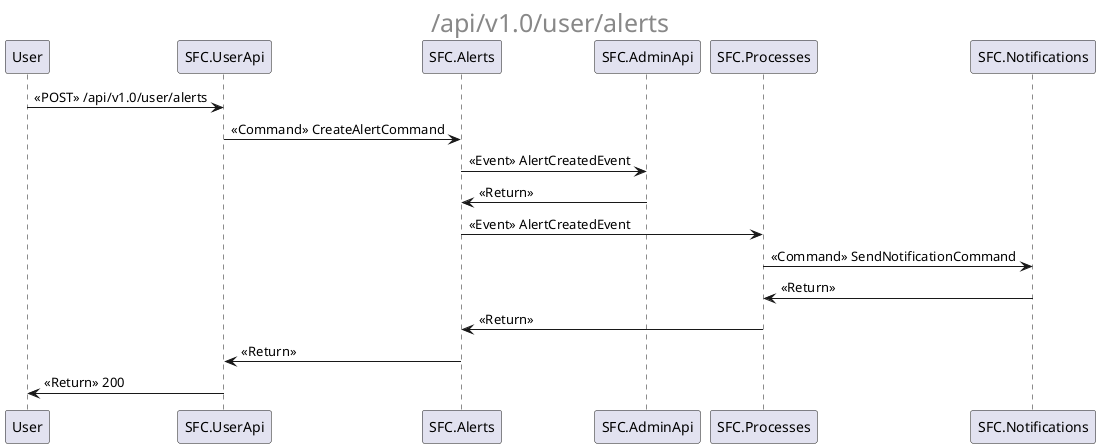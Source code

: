 @startuml
center header <font size=25>/api/v1.0/user/alerts</font>
User -> SFC.UserApi : <<POST>> /api/v1.0/user/alerts
SFC.UserApi -> SFC.Alerts : <<Command>> CreateAlertCommand
SFC.Alerts -> SFC.AdminApi : <<Event>> AlertCreatedEvent
SFC.AdminApi -> SFC.Alerts : <<Return>> 
SFC.Alerts -> SFC.Processes : <<Event>> AlertCreatedEvent
SFC.Processes -> SFC.Notifications : <<Command>> SendNotificationCommand
SFC.Notifications -> SFC.Processes : <<Return>> 
SFC.Processes -> SFC.Alerts : <<Return>> 
SFC.Alerts -> SFC.UserApi : <<Return>> 
SFC.UserApi -> User: <<Return>> 200
@enduml
